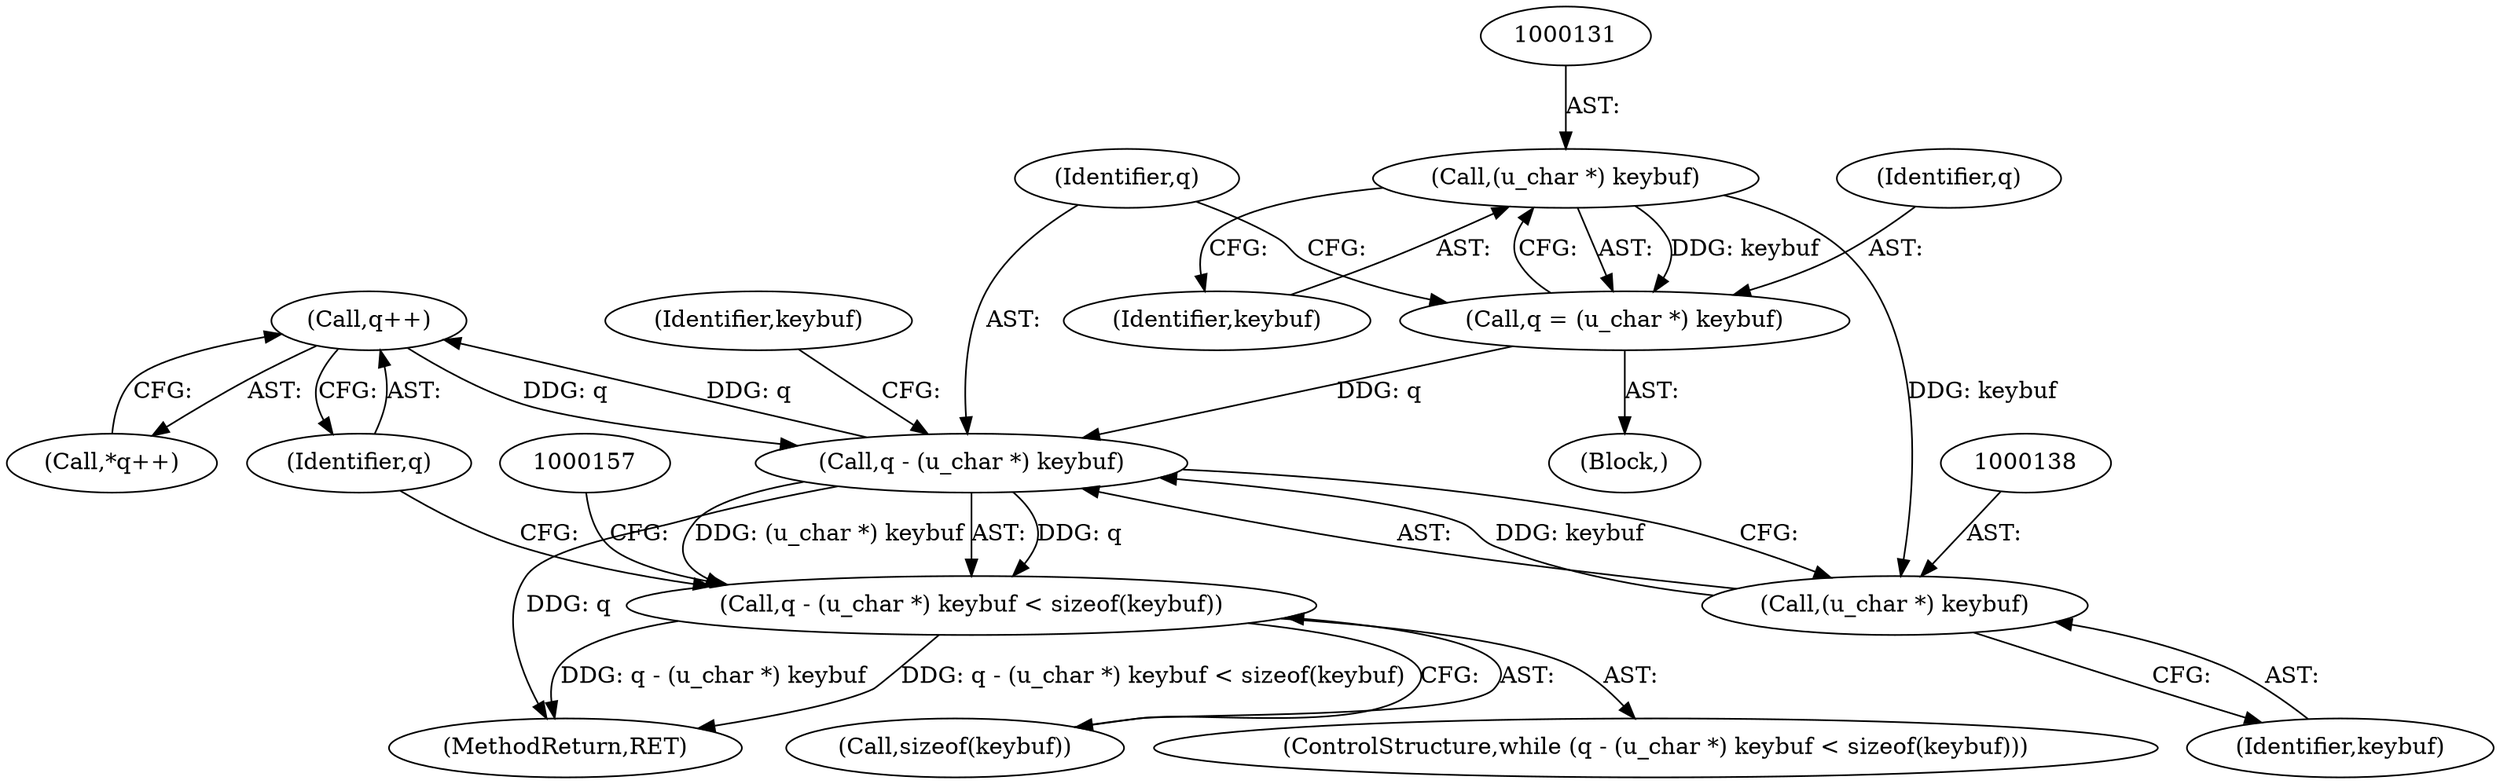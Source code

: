 digraph "1_php_aab49e934de1fff046e659cbec46e3d053b41c34@del" {
"1000146" [label="(Call,q++)"];
"1000135" [label="(Call,q - (u_char *) keybuf)"];
"1000128" [label="(Call,q = (u_char *) keybuf)"];
"1000130" [label="(Call,(u_char *) keybuf)"];
"1000146" [label="(Call,q++)"];
"1000137" [label="(Call,(u_char *) keybuf)"];
"1000134" [label="(Call,q - (u_char *) keybuf < sizeof(keybuf))"];
"1000136" [label="(Identifier,q)"];
"1000111" [label="(Block,)"];
"1000139" [label="(Identifier,keybuf)"];
"1000135" [label="(Call,q - (u_char *) keybuf)"];
"1000145" [label="(Call,*q++)"];
"1000147" [label="(Identifier,q)"];
"1000137" [label="(Call,(u_char *) keybuf)"];
"1000129" [label="(Identifier,q)"];
"1000132" [label="(Identifier,keybuf)"];
"1000146" [label="(Call,q++)"];
"1000141" [label="(Identifier,keybuf)"];
"1000128" [label="(Call,q = (u_char *) keybuf)"];
"1000133" [label="(ControlStructure,while (q - (u_char *) keybuf < sizeof(keybuf)))"];
"1000540" [label="(MethodReturn,RET)"];
"1000140" [label="(Call,sizeof(keybuf))"];
"1000130" [label="(Call,(u_char *) keybuf)"];
"1000134" [label="(Call,q - (u_char *) keybuf < sizeof(keybuf))"];
"1000146" -> "1000145"  [label="AST: "];
"1000146" -> "1000147"  [label="CFG: "];
"1000147" -> "1000146"  [label="AST: "];
"1000145" -> "1000146"  [label="CFG: "];
"1000146" -> "1000135"  [label="DDG: q"];
"1000135" -> "1000146"  [label="DDG: q"];
"1000135" -> "1000134"  [label="AST: "];
"1000135" -> "1000137"  [label="CFG: "];
"1000136" -> "1000135"  [label="AST: "];
"1000137" -> "1000135"  [label="AST: "];
"1000141" -> "1000135"  [label="CFG: "];
"1000135" -> "1000540"  [label="DDG: q"];
"1000135" -> "1000134"  [label="DDG: q"];
"1000135" -> "1000134"  [label="DDG: (u_char *) keybuf"];
"1000128" -> "1000135"  [label="DDG: q"];
"1000137" -> "1000135"  [label="DDG: keybuf"];
"1000128" -> "1000111"  [label="AST: "];
"1000128" -> "1000130"  [label="CFG: "];
"1000129" -> "1000128"  [label="AST: "];
"1000130" -> "1000128"  [label="AST: "];
"1000136" -> "1000128"  [label="CFG: "];
"1000130" -> "1000128"  [label="DDG: keybuf"];
"1000130" -> "1000132"  [label="CFG: "];
"1000131" -> "1000130"  [label="AST: "];
"1000132" -> "1000130"  [label="AST: "];
"1000130" -> "1000137"  [label="DDG: keybuf"];
"1000137" -> "1000139"  [label="CFG: "];
"1000138" -> "1000137"  [label="AST: "];
"1000139" -> "1000137"  [label="AST: "];
"1000134" -> "1000133"  [label="AST: "];
"1000134" -> "1000140"  [label="CFG: "];
"1000140" -> "1000134"  [label="AST: "];
"1000147" -> "1000134"  [label="CFG: "];
"1000157" -> "1000134"  [label="CFG: "];
"1000134" -> "1000540"  [label="DDG: q - (u_char *) keybuf < sizeof(keybuf)"];
"1000134" -> "1000540"  [label="DDG: q - (u_char *) keybuf"];
}
